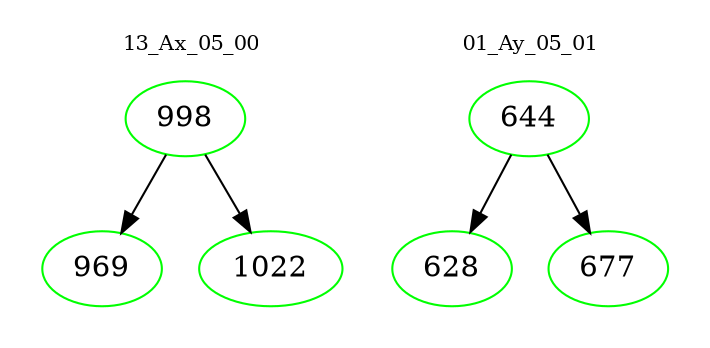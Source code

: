 digraph{
subgraph cluster_0 {
color = white
label = "13_Ax_05_00";
fontsize=10;
T0_998 [label="998", color="green"]
T0_998 -> T0_969 [color="black"]
T0_969 [label="969", color="green"]
T0_998 -> T0_1022 [color="black"]
T0_1022 [label="1022", color="green"]
}
subgraph cluster_1 {
color = white
label = "01_Ay_05_01";
fontsize=10;
T1_644 [label="644", color="green"]
T1_644 -> T1_628 [color="black"]
T1_628 [label="628", color="green"]
T1_644 -> T1_677 [color="black"]
T1_677 [label="677", color="green"]
}
}

